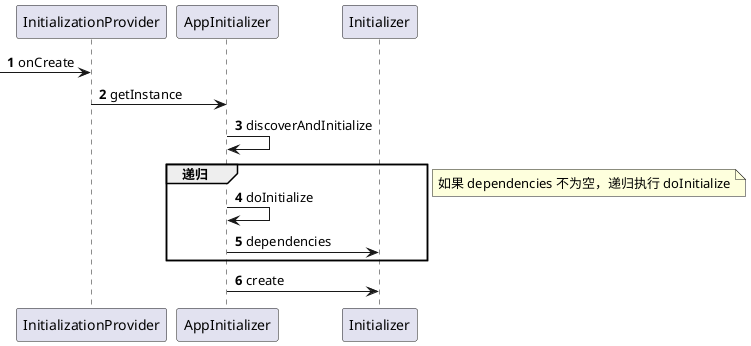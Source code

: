 @startuml
'https://plantuml.com/sequence-diagram

autonumber

-> InitializationProvider: onCreate
InitializationProvider -> AppInitializer: getInstance
AppInitializer -> AppInitializer: discoverAndInitialize

group 递归
AppInitializer -> AppInitializer: doInitialize
AppInitializer -> Initializer: dependencies
end
note left: 如果 dependencies 不为空，递归执行 doInitialize

AppInitializer -> Initializer: create

@enduml